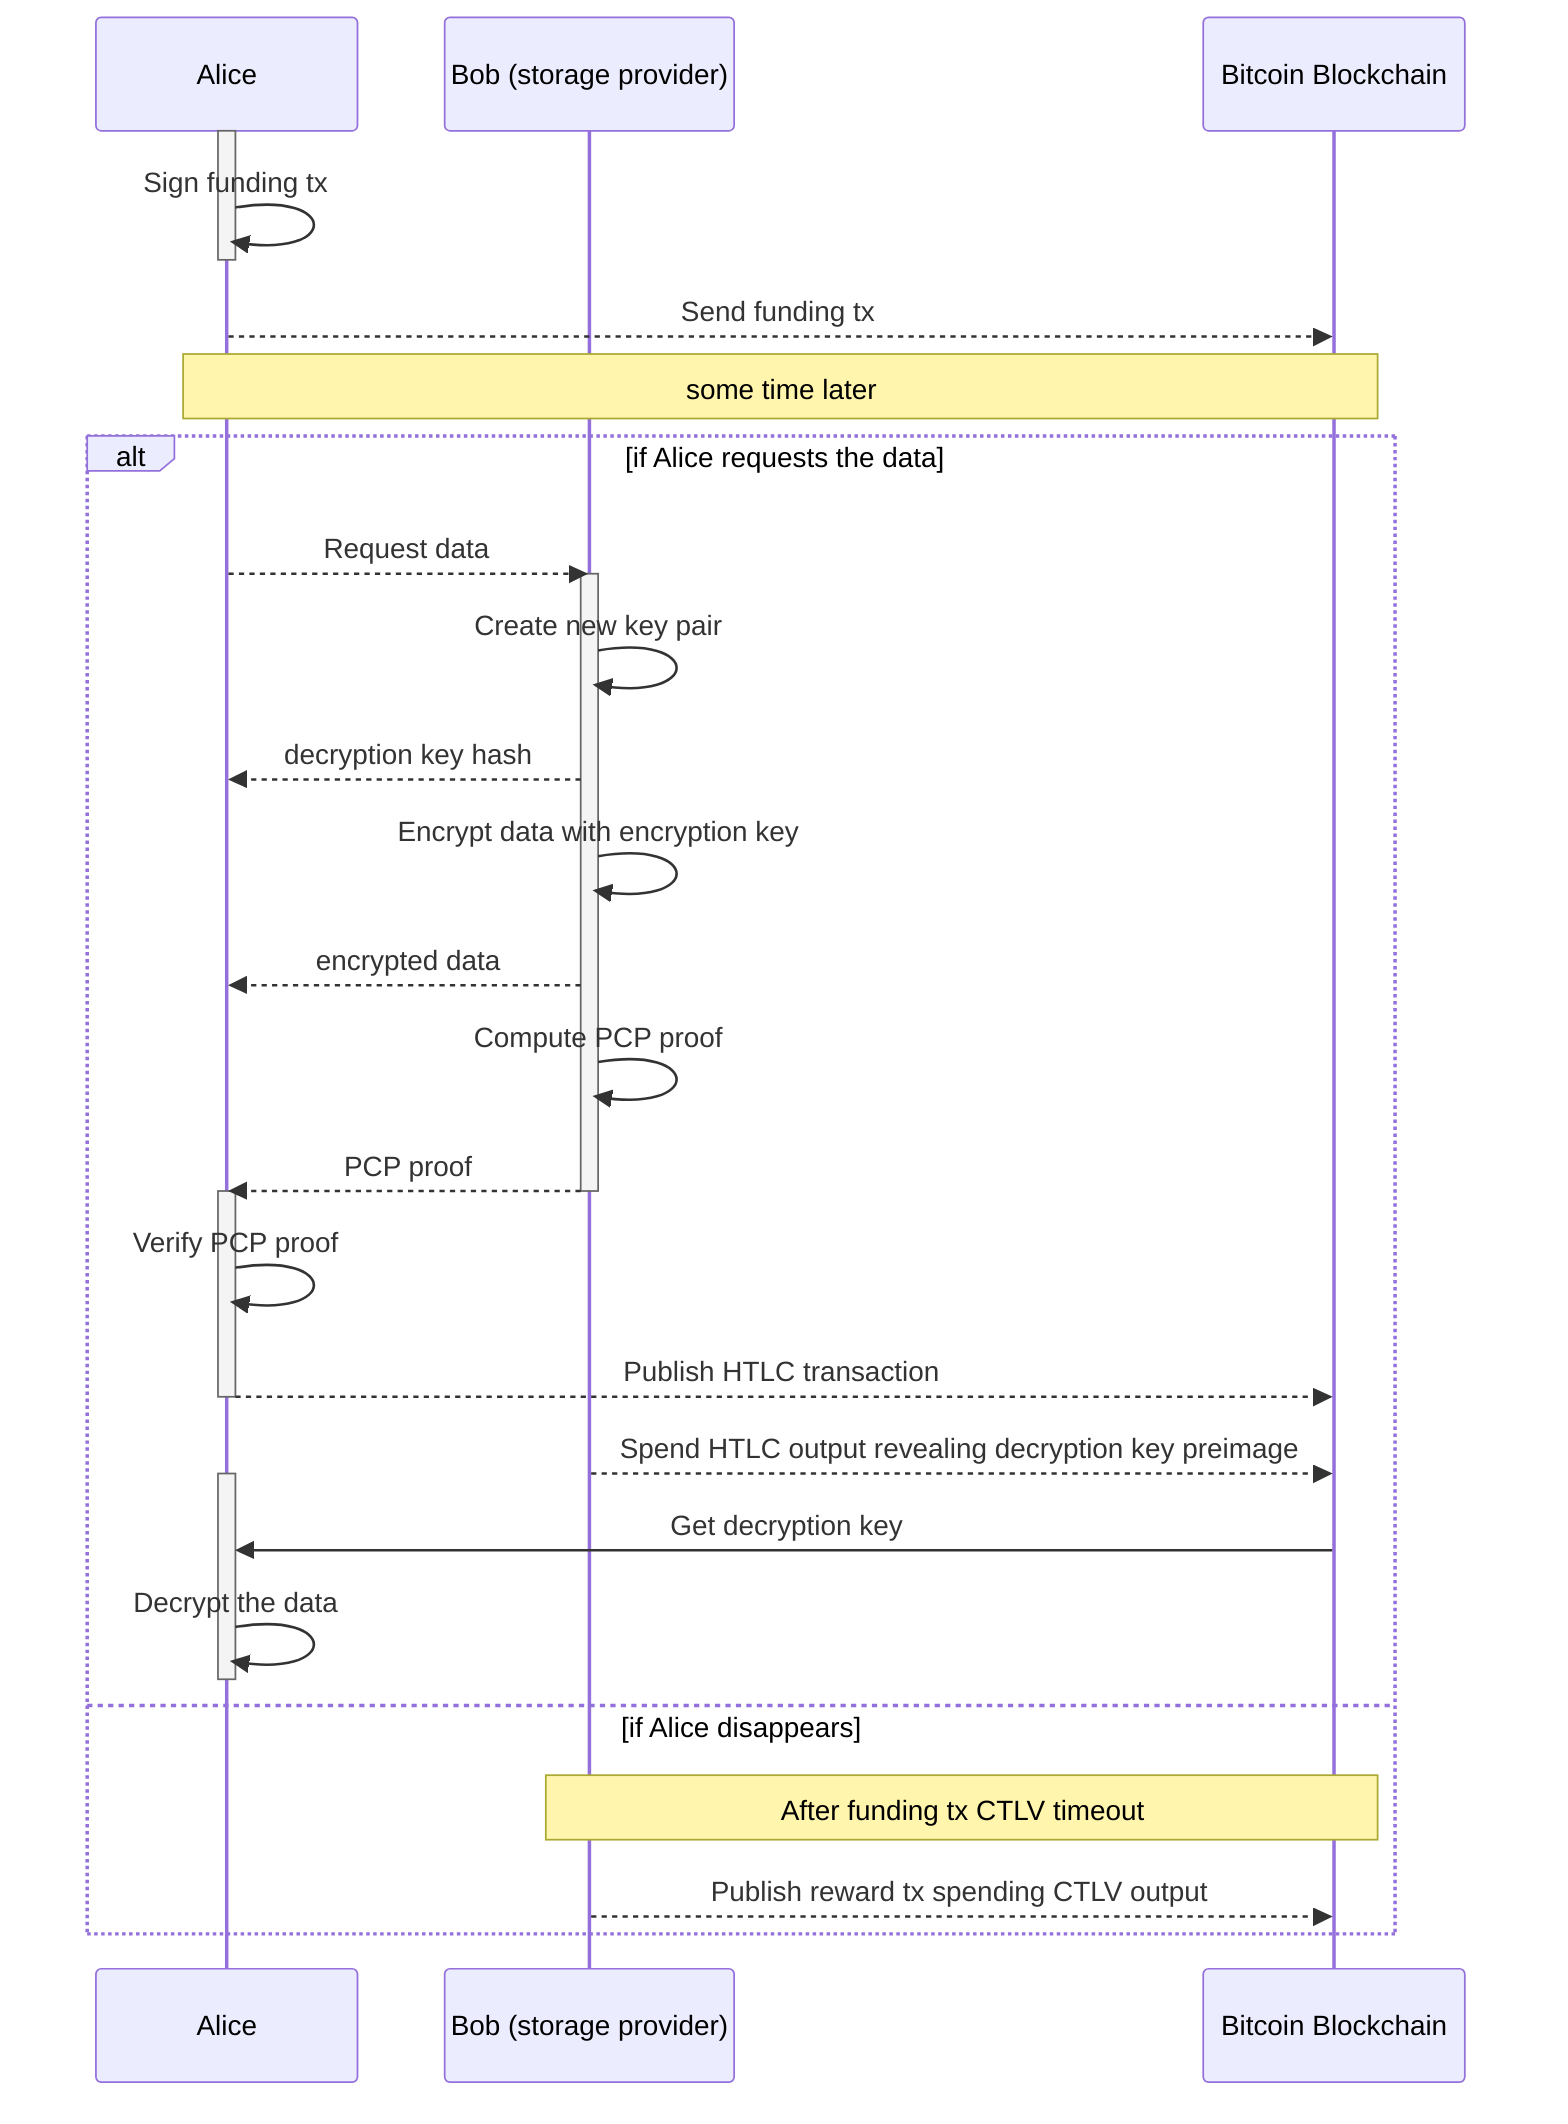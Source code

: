 sequenceDiagram
    participant A as Alice
    participant B as Bob (storage provider)
    participant BB as Bitcoin Blockchain
    activate A
    A->>A: Sign funding tx
    deactivate A
    A-->>BB: Send funding tx
    Note over A, BB: some time later
  alt if Alice requests the data
    A-->>B: Request data
    activate B
    B->>B: Create new key pair
    B-->>A: decryption key hash
    B->>B: Encrypt data with encryption key
    B-->>A: encrypted data
    B->>B: Compute PCP proof
    B-->>A: PCP proof
    deactivate B
    activate A
    A->>A: Verify PCP proof
    A-->>BB: Publish HTLC transaction
    deactivate A
    B-->>BB: Spend HTLC output revealing decryption key preimage
    activate A
    BB->>A: Get decryption key
    A->>A: Decrypt the data
    deactivate A
  else if Alice disappears
    Note over B, BB: After funding tx CTLV timeout
    B-->>BB: Publish reward tx spending CTLV output
  end